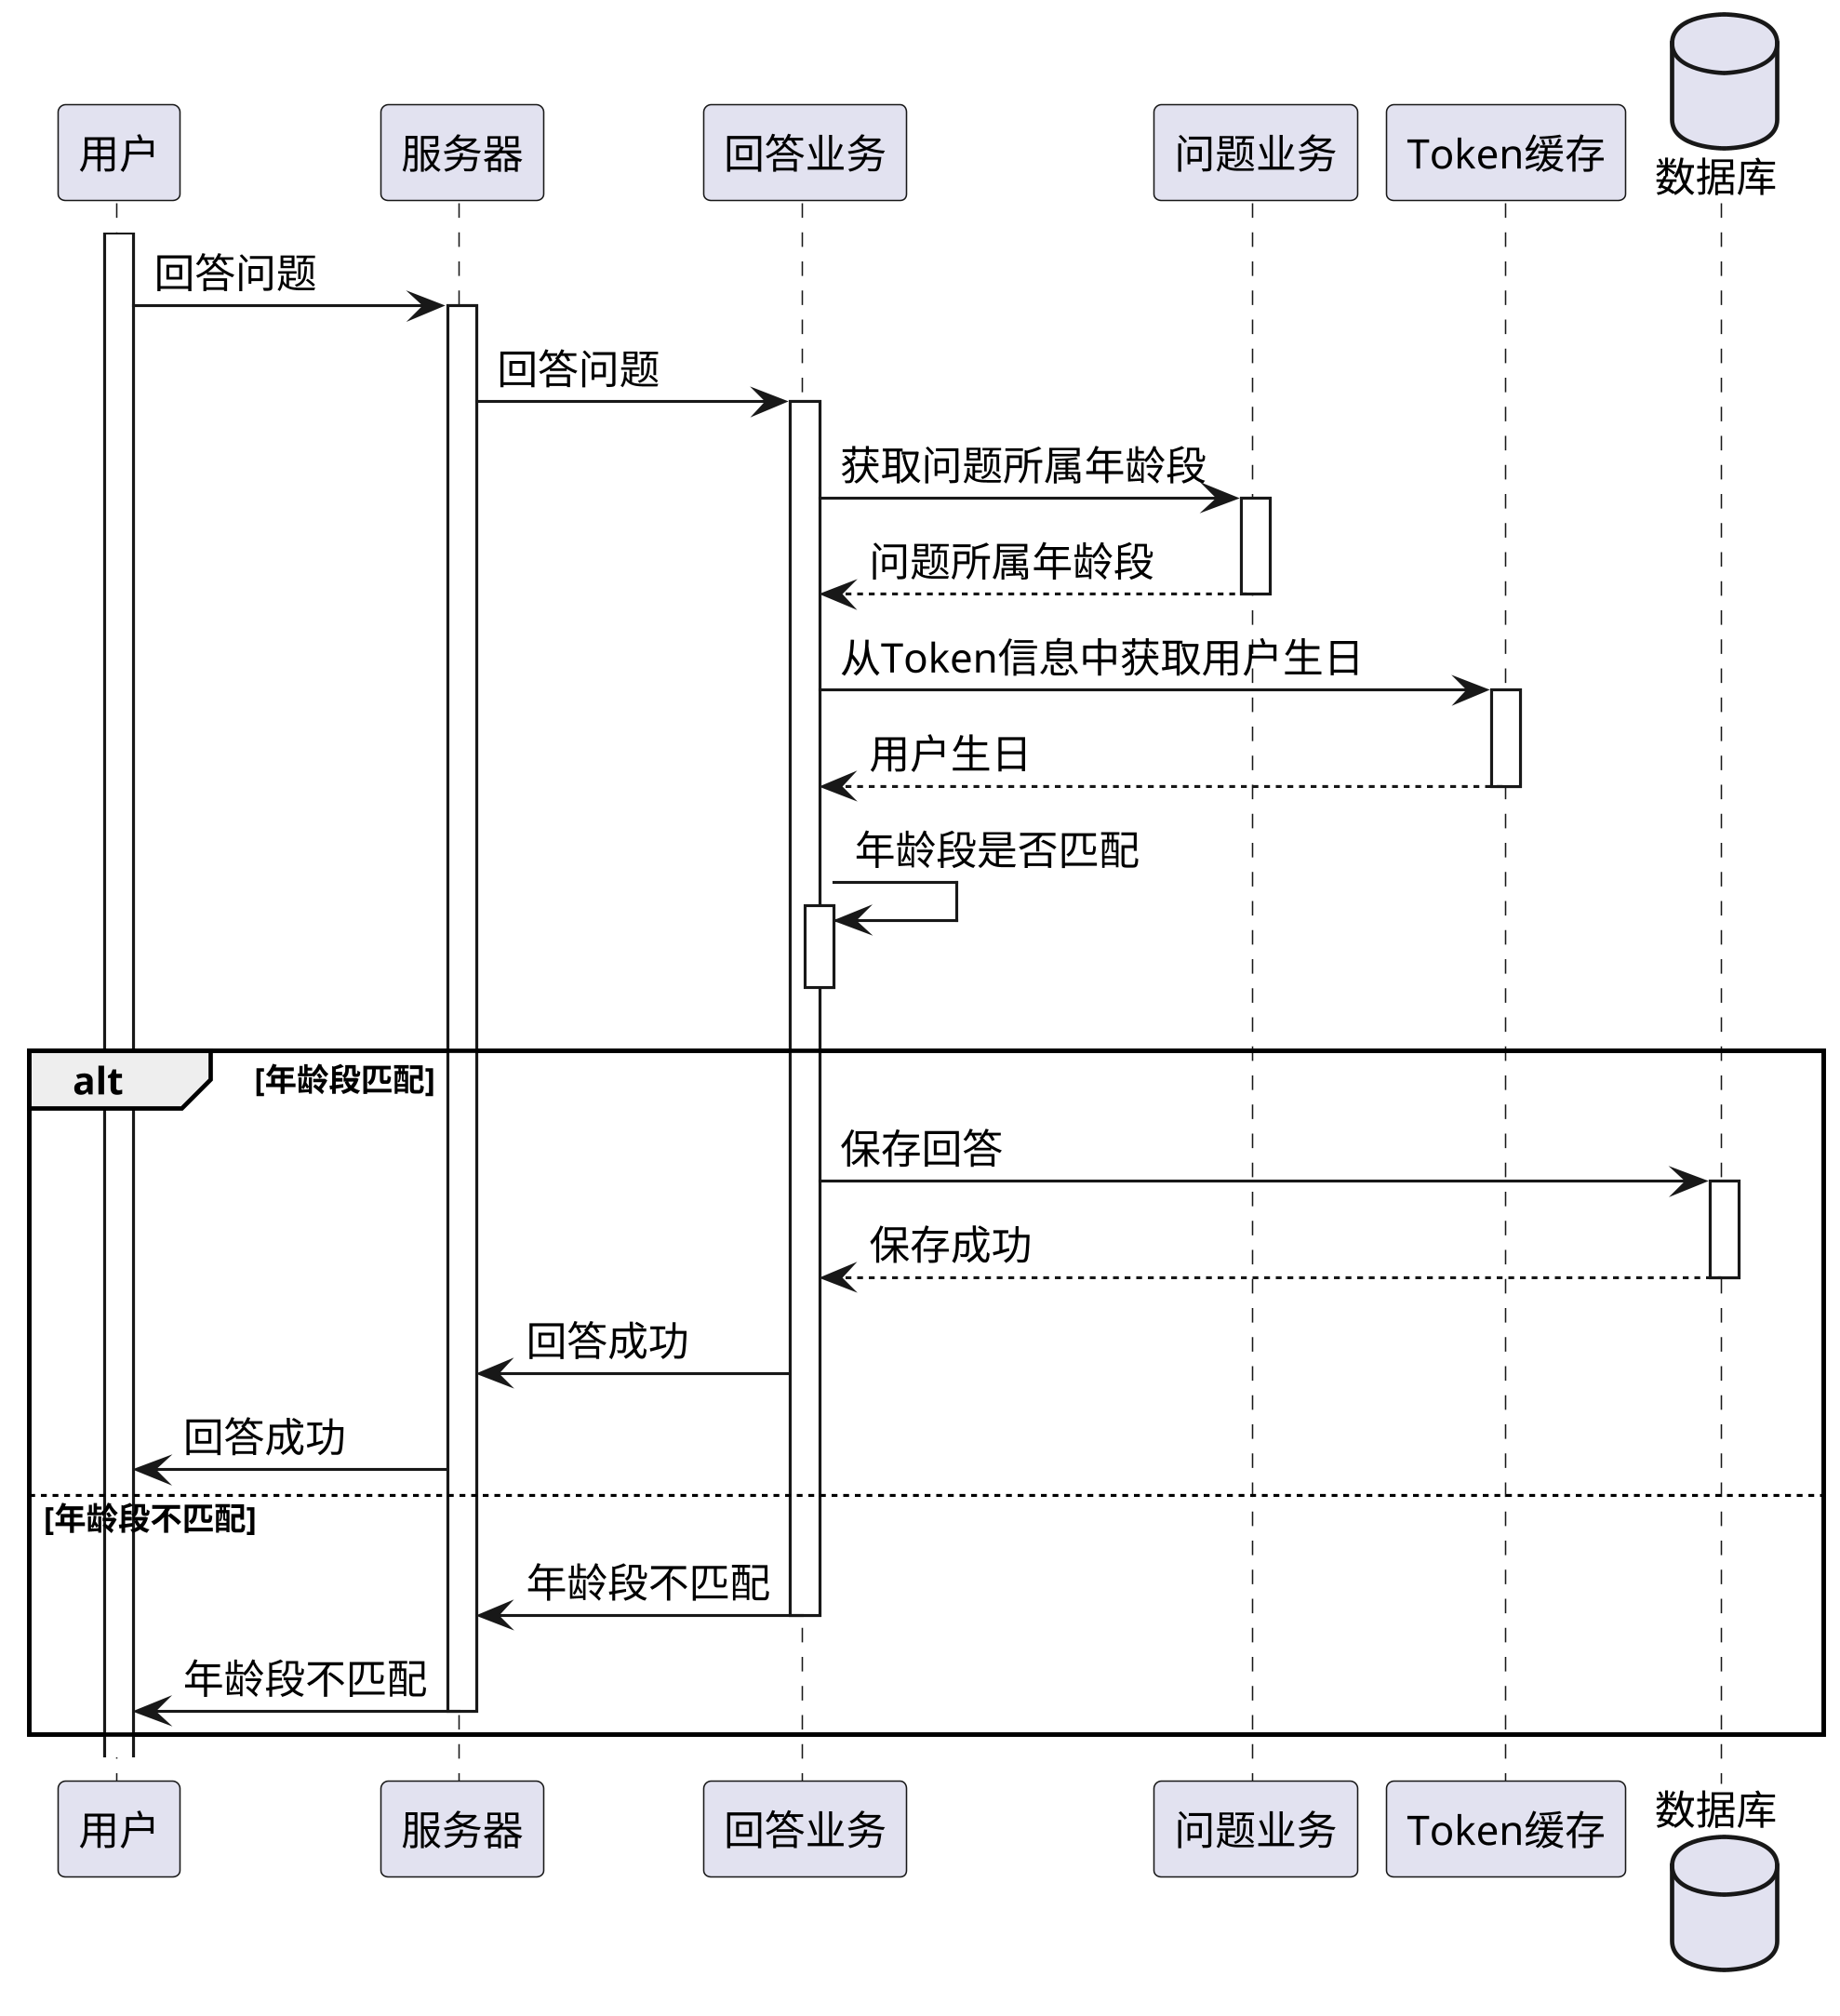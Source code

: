 @startuml
'https://plantuml.com/sequence-diagram
skinparam shadowing false
skinparam defaultFontName xfonts-wqy
skinparam defaultFontName times
skinparam dpi 300
skinparam activity  {
    DiamondFontSize 14
    ArrowFontSize 14
    FontSize 14
}

participant 用户 as User
participant 服务器 as Server
participant 回答业务 as AnswerService
participant 问题业务 as QuestionService
participant Token缓存 as CurUserTokenHolder
database 数据库 as DB

activate User
User -> Server ++: 回答问题
Server -> AnswerService ++: 回答问题
AnswerService -> QuestionService ++: 获取问题所属年龄段
return 问题所属年龄段
AnswerService -> CurUserTokenHolder++: 从Token信息中获取用户生日
return 用户生日
AnswerService -> AnswerService ++--: 年龄段是否匹配
alt 年龄段匹配
    AnswerService -> DB ++: 保存回答
    return 保存成功
    Server <- AnswerService : 回答成功
    User <- Server : 回答成功
else 年龄段不匹配
    Server <- AnswerService-- : 年龄段不匹配
    User <- Server-- : 年龄段不匹配
end
@enduml
